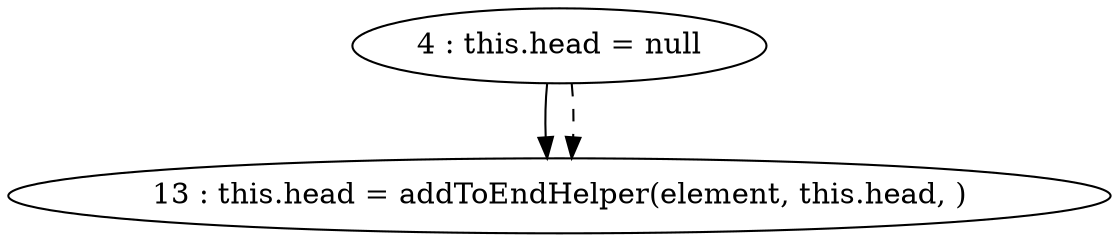 digraph G {
"4 : this.head = null"
"4 : this.head = null" -> "13 : this.head = addToEndHelper(element, this.head, )"
"4 : this.head = null" -> "13 : this.head = addToEndHelper(element, this.head, )" [style=dashed]
"13 : this.head = addToEndHelper(element, this.head, )"
}